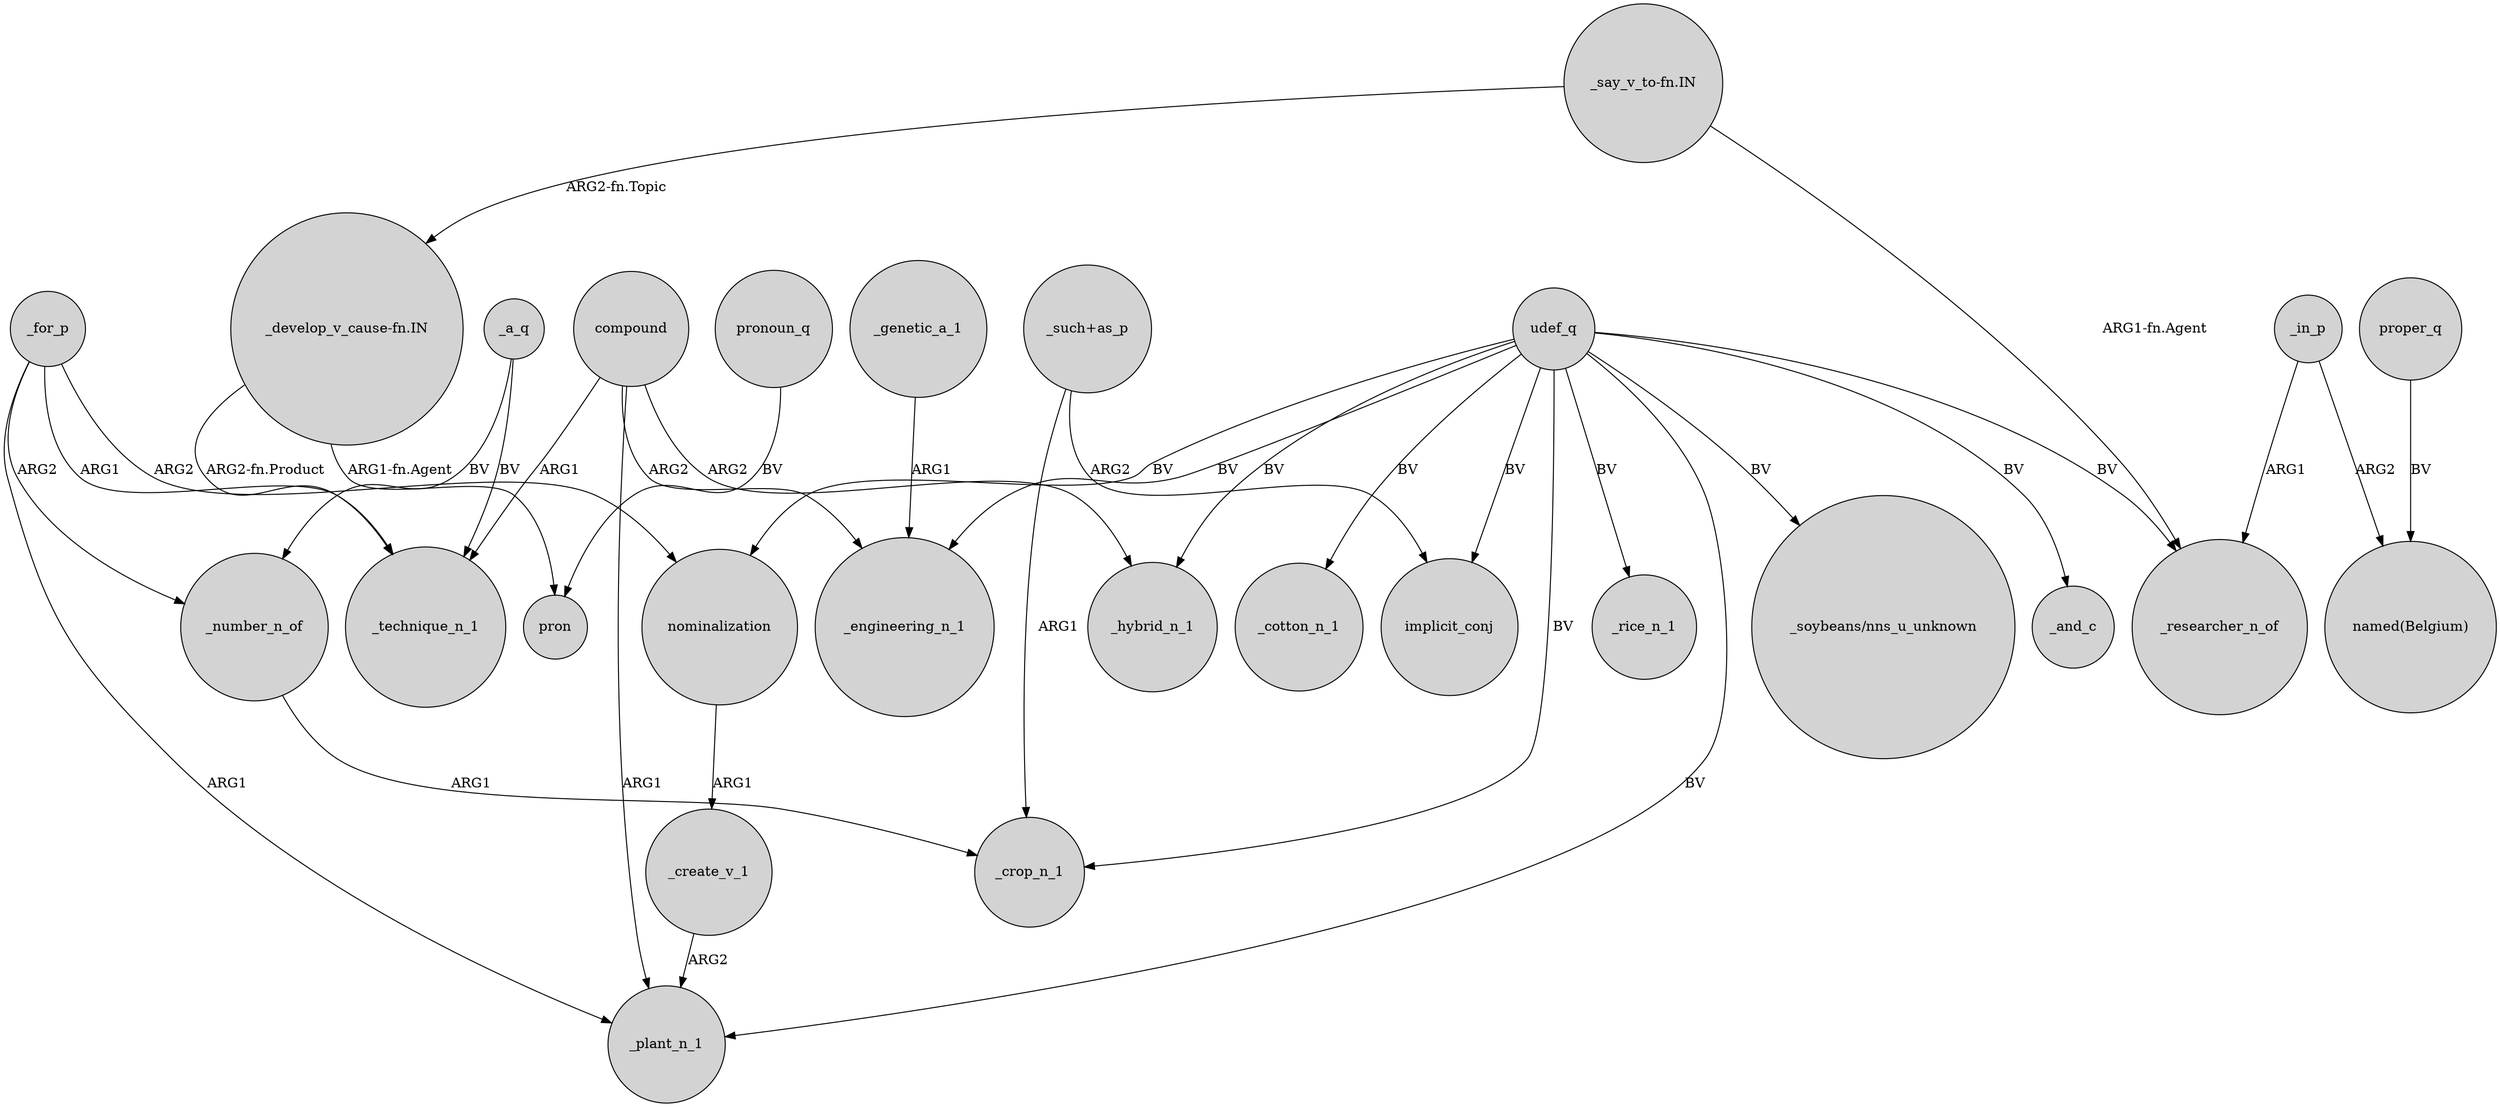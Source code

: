 digraph {
	node [shape=circle style=filled]
	"_develop_v_cause-fn.IN" -> _technique_n_1 [label="ARG2-fn.Product"]
	_a_q -> _technique_n_1 [label=BV]
	_for_p -> _number_n_of [label=ARG2]
	_a_q -> _number_n_of [label=BV]
	proper_q -> "named(Belgium)" [label=BV]
	udef_q -> _rice_n_1 [label=BV]
	nominalization -> _create_v_1 [label=ARG1]
	_genetic_a_1 -> _engineering_n_1 [label=ARG1]
	_create_v_1 -> _plant_n_1 [label=ARG2]
	udef_q -> _cotton_n_1 [label=BV]
	_for_p -> nominalization [label=ARG2]
	compound -> _technique_n_1 [label=ARG1]
	_in_p -> _researcher_n_of [label=ARG1]
	"_say_v_to-fn.IN" -> _researcher_n_of [label="ARG1-fn.Agent"]
	"_develop_v_cause-fn.IN" -> pron [label="ARG1-fn.Agent"]
	compound -> _plant_n_1 [label=ARG1]
	udef_q -> implicit_conj [label=BV]
	compound -> _hybrid_n_1 [label=ARG2]
	_for_p -> _technique_n_1 [label=ARG1]
	pronoun_q -> pron [label=BV]
	_in_p -> "named(Belgium)" [label=ARG2]
	compound -> _engineering_n_1 [label=ARG2]
	_for_p -> _plant_n_1 [label=ARG1]
	udef_q -> _researcher_n_of [label=BV]
	udef_q -> "_soybeans/nns_u_unknown" [label=BV]
	"_say_v_to-fn.IN" -> "_develop_v_cause-fn.IN" [label="ARG2-fn.Topic"]
	udef_q -> _plant_n_1 [label=BV]
	"_such+as_p" -> implicit_conj [label=ARG2]
	udef_q -> nominalization [label=BV]
	_number_n_of -> _crop_n_1 [label=ARG1]
	udef_q -> _hybrid_n_1 [label=BV]
	udef_q -> _crop_n_1 [label=BV]
	"_such+as_p" -> _crop_n_1 [label=ARG1]
	udef_q -> _and_c [label=BV]
	udef_q -> _engineering_n_1 [label=BV]
}
